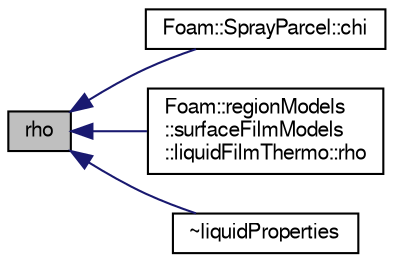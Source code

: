digraph "rho"
{
  bgcolor="transparent";
  edge [fontname="FreeSans",fontsize="10",labelfontname="FreeSans",labelfontsize="10"];
  node [fontname="FreeSans",fontsize="10",shape=record];
  rankdir="LR";
  Node487 [label="rho",height=0.2,width=0.4,color="black", fillcolor="grey75", style="filled", fontcolor="black"];
  Node487 -> Node488 [dir="back",color="midnightblue",fontsize="10",style="solid",fontname="FreeSans"];
  Node488 [label="Foam::SprayParcel::chi",height=0.2,width=0.4,color="black",URL="$a24534.html#a8de5b1fcaf51563453f97293aa5e7e93"];
  Node487 -> Node489 [dir="back",color="midnightblue",fontsize="10",style="solid",fontname="FreeSans"];
  Node489 [label="Foam::regionModels\l::surfaceFilmModels\l::liquidFilmThermo::rho",height=0.2,width=0.4,color="black",URL="$a29066.html#ac2c2f9199e12b3202b45830e36b77825",tooltip="Return density [kg/m3]. "];
  Node487 -> Node490 [dir="back",color="midnightblue",fontsize="10",style="solid",fontname="FreeSans"];
  Node490 [label="~liquidProperties",height=0.2,width=0.4,color="black",URL="$a29954.html#aeae3a2914413bd2fa49246f6f512af62",tooltip="Destructor. "];
}
